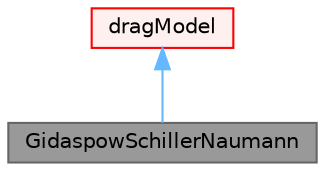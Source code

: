 digraph "GidaspowSchillerNaumann"
{
 // LATEX_PDF_SIZE
  bgcolor="transparent";
  edge [fontname=Helvetica,fontsize=10,labelfontname=Helvetica,labelfontsize=10];
  node [fontname=Helvetica,fontsize=10,shape=box,height=0.2,width=0.4];
  Node1 [id="Node000001",label="GidaspowSchillerNaumann",height=0.2,width=0.4,color="gray40", fillcolor="grey60", style="filled", fontcolor="black",tooltip="H, Enwald, E. Peirano, A-E Almstedt 'Eulerian Two-Phase Flow Theory Applied to Fluidization' Int...."];
  Node2 -> Node1 [id="edge1_Node000001_Node000002",dir="back",color="steelblue1",style="solid",tooltip=" "];
  Node2 [id="Node000002",label="dragModel",height=0.2,width=0.4,color="red", fillcolor="#FFF0F0", style="filled",URL="$classFoam_1_1multiphaseEuler_1_1dragModel.html",tooltip=" "];
}
